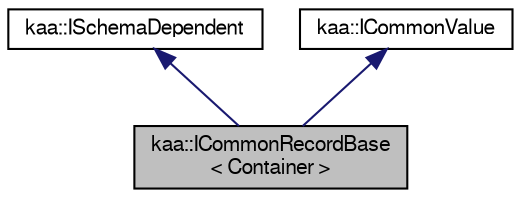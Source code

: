 digraph "kaa::ICommonRecordBase&lt; Container &gt;"
{
  bgcolor="transparent";
  edge [fontname="FreeSans",fontsize="10",labelfontname="FreeSans",labelfontsize="10"];
  node [fontname="FreeSans",fontsize="10",shape=record];
  Node1 [label="kaa::ICommonRecordBase\l\< Container \>",height=0.2,width=0.4,color="black", fillcolor="grey75", style="filled" fontcolor="black"];
  Node2 -> Node1 [dir="back",color="midnightblue",fontsize="10",style="solid",fontname="FreeSans"];
  Node2 [label="kaa::ISchemaDependent",height=0.2,width=0.4,color="black",URL="$classkaa_1_1ISchemaDependent.html"];
  Node3 -> Node1 [dir="back",color="midnightblue",fontsize="10",style="solid",fontname="FreeSans"];
  Node3 [label="kaa::ICommonValue",height=0.2,width=0.4,color="black",URL="$classkaa_1_1ICommonValue.html"];
}
